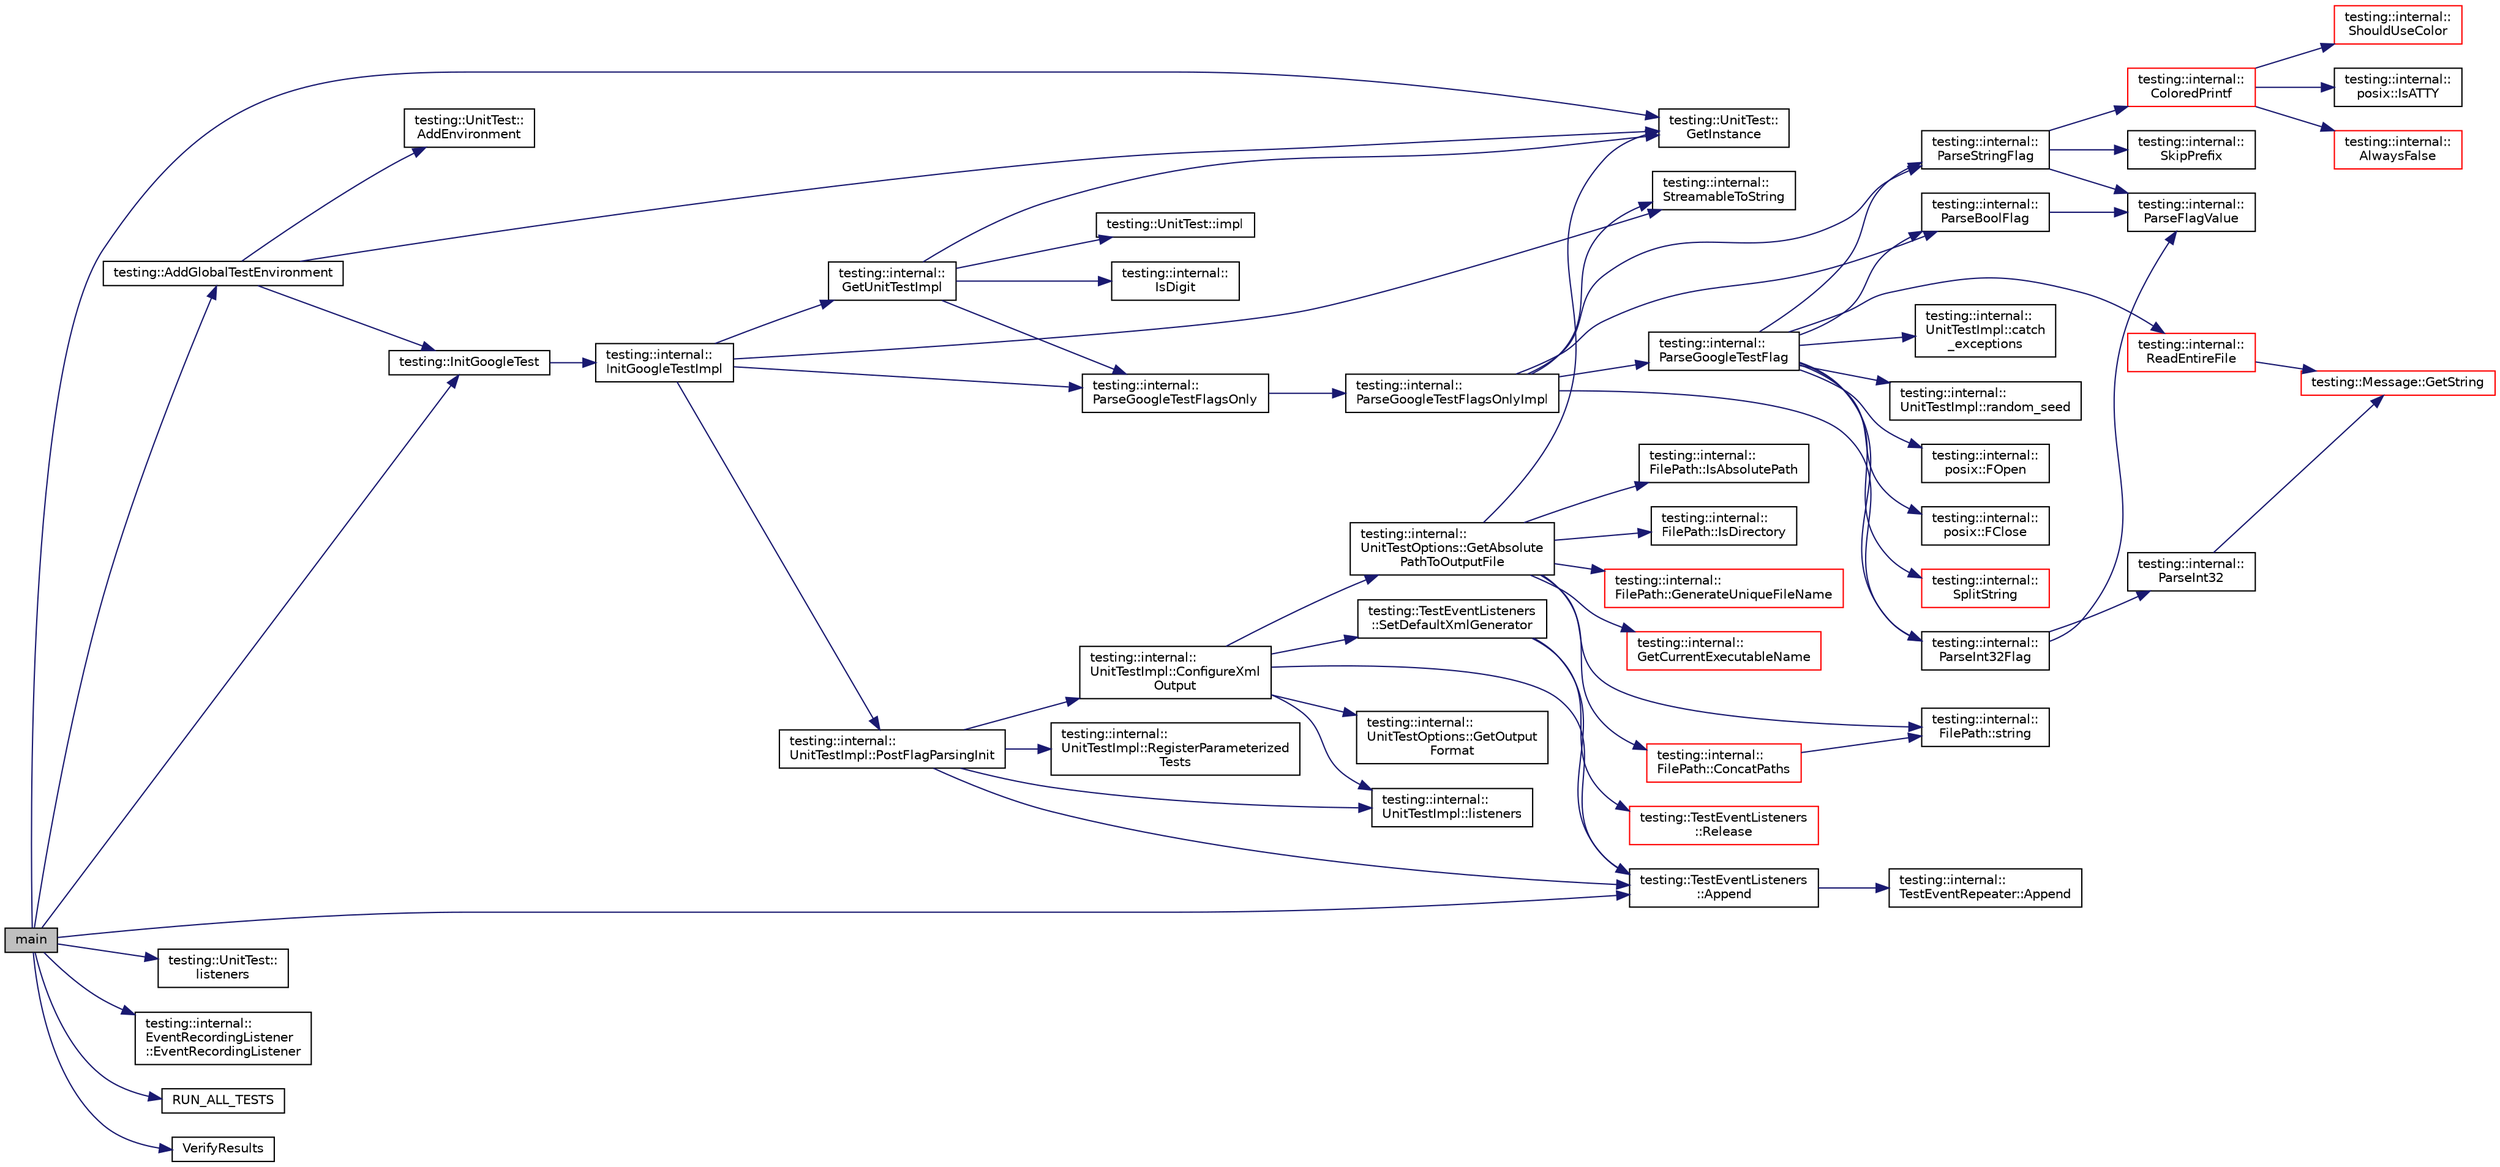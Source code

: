 digraph "main"
{
  edge [fontname="Helvetica",fontsize="10",labelfontname="Helvetica",labelfontsize="10"];
  node [fontname="Helvetica",fontsize="10",shape=record];
  rankdir="LR";
  Node0 [label="main",height=0.2,width=0.4,color="black", fillcolor="grey75", style="filled", fontcolor="black"];
  Node0 -> Node1 [color="midnightblue",fontsize="10",style="solid",fontname="Helvetica"];
  Node1 [label="testing::InitGoogleTest",height=0.2,width=0.4,color="black", fillcolor="white", style="filled",URL="$d0/d75/namespacetesting.html#afd726ae08c9bd16dc52f78c822d9946b"];
  Node1 -> Node2 [color="midnightblue",fontsize="10",style="solid",fontname="Helvetica"];
  Node2 [label="testing::internal::\lInitGoogleTestImpl",height=0.2,width=0.4,color="black", fillcolor="white", style="filled",URL="$d0/da7/namespacetesting_1_1internal.html#ac3c6fa93391768aa91c6238b31aaeeb5"];
  Node2 -> Node3 [color="midnightblue",fontsize="10",style="solid",fontname="Helvetica"];
  Node3 [label="testing::internal::\lStreamableToString",height=0.2,width=0.4,color="black", fillcolor="white", style="filled",URL="$d0/da7/namespacetesting_1_1internal.html#aad4beed95d0846e6ffc5da0978ef3bb9"];
  Node2 -> Node4 [color="midnightblue",fontsize="10",style="solid",fontname="Helvetica"];
  Node4 [label="testing::internal::\lParseGoogleTestFlagsOnly",height=0.2,width=0.4,color="black", fillcolor="white", style="filled",URL="$d0/da7/namespacetesting_1_1internal.html#a472880afbcc592a41e3d623e2dec8412"];
  Node4 -> Node5 [color="midnightblue",fontsize="10",style="solid",fontname="Helvetica"];
  Node5 [label="testing::internal::\lParseGoogleTestFlagsOnlyImpl",height=0.2,width=0.4,color="black", fillcolor="white", style="filled",URL="$d0/da7/namespacetesting_1_1internal.html#ae4c46ce8c3d016848fff52cc5133f2ac"];
  Node5 -> Node3 [color="midnightblue",fontsize="10",style="solid",fontname="Helvetica"];
  Node5 -> Node6 [color="midnightblue",fontsize="10",style="solid",fontname="Helvetica"];
  Node6 [label="testing::internal::\lParseBoolFlag",height=0.2,width=0.4,color="black", fillcolor="white", style="filled",URL="$d0/da7/namespacetesting_1_1internal.html#ada3b98e7cfe93f4ba2053c470d9e3e51"];
  Node6 -> Node7 [color="midnightblue",fontsize="10",style="solid",fontname="Helvetica"];
  Node7 [label="testing::internal::\lParseFlagValue",height=0.2,width=0.4,color="black", fillcolor="white", style="filled",URL="$d0/da7/namespacetesting_1_1internal.html#a8bfd56af5e4a89bfb76f7e1723e41b03"];
  Node5 -> Node8 [color="midnightblue",fontsize="10",style="solid",fontname="Helvetica"];
  Node8 [label="testing::internal::\lParseInt32Flag",height=0.2,width=0.4,color="black", fillcolor="white", style="filled",URL="$d0/da7/namespacetesting_1_1internal.html#ae3449e173767750b613114ceac6d916a"];
  Node8 -> Node7 [color="midnightblue",fontsize="10",style="solid",fontname="Helvetica"];
  Node8 -> Node9 [color="midnightblue",fontsize="10",style="solid",fontname="Helvetica"];
  Node9 [label="testing::internal::\lParseInt32",height=0.2,width=0.4,color="black", fillcolor="white", style="filled",URL="$d0/da7/namespacetesting_1_1internal.html#ac06fc81336a3d80755f4020d34321766"];
  Node9 -> Node10 [color="midnightblue",fontsize="10",style="solid",fontname="Helvetica"];
  Node10 [label="testing::Message::GetString",height=0.2,width=0.4,color="red", fillcolor="white", style="filled",URL="$d2/da9/classtesting_1_1_message.html#a2cdc4df62bdcc9df37651a1cf527704e"];
  Node5 -> Node13 [color="midnightblue",fontsize="10",style="solid",fontname="Helvetica"];
  Node13 [label="testing::internal::\lParseStringFlag",height=0.2,width=0.4,color="black", fillcolor="white", style="filled",URL="$d0/da7/namespacetesting_1_1internal.html#aa4ce312efaaf7a97aac2303173afe021"];
  Node13 -> Node7 [color="midnightblue",fontsize="10",style="solid",fontname="Helvetica"];
  Node13 -> Node14 [color="midnightblue",fontsize="10",style="solid",fontname="Helvetica"];
  Node14 [label="testing::internal::\lSkipPrefix",height=0.2,width=0.4,color="black", fillcolor="white", style="filled",URL="$d0/da7/namespacetesting_1_1internal.html#a244d9a3765727306b597b8992ab84036"];
  Node13 -> Node15 [color="midnightblue",fontsize="10",style="solid",fontname="Helvetica"];
  Node15 [label="testing::internal::\lColoredPrintf",height=0.2,width=0.4,color="red", fillcolor="white", style="filled",URL="$d0/da7/namespacetesting_1_1internal.html#adef3055706176001364e54eb73a87e31"];
  Node15 -> Node16 [color="midnightblue",fontsize="10",style="solid",fontname="Helvetica"];
  Node16 [label="testing::internal::\lAlwaysFalse",height=0.2,width=0.4,color="red", fillcolor="white", style="filled",URL="$d0/da7/namespacetesting_1_1internal.html#a4b24c851ab13569b1b15b3d259b60d2e"];
  Node15 -> Node19 [color="midnightblue",fontsize="10",style="solid",fontname="Helvetica"];
  Node19 [label="testing::internal::\lShouldUseColor",height=0.2,width=0.4,color="red", fillcolor="white", style="filled",URL="$d0/da7/namespacetesting_1_1internal.html#ac1db1b4603967a6c4404f31cbbac31a6"];
  Node15 -> Node24 [color="midnightblue",fontsize="10",style="solid",fontname="Helvetica"];
  Node24 [label="testing::internal::\lposix::IsATTY",height=0.2,width=0.4,color="black", fillcolor="white", style="filled",URL="$d0/d81/namespacetesting_1_1internal_1_1posix.html#a16ebe936b3a8ea462a94191635aedc27"];
  Node5 -> Node27 [color="midnightblue",fontsize="10",style="solid",fontname="Helvetica"];
  Node27 [label="testing::internal::\lParseGoogleTestFlag",height=0.2,width=0.4,color="black", fillcolor="white", style="filled",URL="$d0/da7/namespacetesting_1_1internal.html#afccff08aa2b1ede0dd32c1364a5dee42"];
  Node27 -> Node6 [color="midnightblue",fontsize="10",style="solid",fontname="Helvetica"];
  Node27 -> Node28 [color="midnightblue",fontsize="10",style="solid",fontname="Helvetica"];
  Node28 [label="testing::internal::\lUnitTestImpl::catch\l_exceptions",height=0.2,width=0.4,color="black", fillcolor="white", style="filled",URL="$d7/dda/classtesting_1_1internal_1_1_unit_test_impl.html#aa311b980783a9cfb547831f7b19e3f3a"];
  Node27 -> Node13 [color="midnightblue",fontsize="10",style="solid",fontname="Helvetica"];
  Node27 -> Node8 [color="midnightblue",fontsize="10",style="solid",fontname="Helvetica"];
  Node27 -> Node29 [color="midnightblue",fontsize="10",style="solid",fontname="Helvetica"];
  Node29 [label="testing::internal::\lUnitTestImpl::random_seed",height=0.2,width=0.4,color="black", fillcolor="white", style="filled",URL="$d7/dda/classtesting_1_1internal_1_1_unit_test_impl.html#a625b9fb6d17b008c44fc902255e6343c"];
  Node27 -> Node30 [color="midnightblue",fontsize="10",style="solid",fontname="Helvetica"];
  Node30 [label="testing::internal::\lposix::FOpen",height=0.2,width=0.4,color="black", fillcolor="white", style="filled",URL="$d0/d81/namespacetesting_1_1internal_1_1posix.html#a4042201dcc4932641d484e7ddf94de7d"];
  Node27 -> Node31 [color="midnightblue",fontsize="10",style="solid",fontname="Helvetica"];
  Node31 [label="testing::internal::\lReadEntireFile",height=0.2,width=0.4,color="red", fillcolor="white", style="filled",URL="$d0/da7/namespacetesting_1_1internal.html#a2cc0be60c54a8701423fe5297e1349ee"];
  Node31 -> Node10 [color="midnightblue",fontsize="10",style="solid",fontname="Helvetica"];
  Node27 -> Node35 [color="midnightblue",fontsize="10",style="solid",fontname="Helvetica"];
  Node35 [label="testing::internal::\lposix::FClose",height=0.2,width=0.4,color="black", fillcolor="white", style="filled",URL="$d0/d81/namespacetesting_1_1internal_1_1posix.html#af4beeaaa8d62916d5e3b644a1ddfbd6b"];
  Node27 -> Node36 [color="midnightblue",fontsize="10",style="solid",fontname="Helvetica"];
  Node36 [label="testing::internal::\lSplitString",height=0.2,width=0.4,color="red", fillcolor="white", style="filled",URL="$d0/da7/namespacetesting_1_1internal.html#a8eb8eddf760375a490e007b20777ec56"];
  Node2 -> Node37 [color="midnightblue",fontsize="10",style="solid",fontname="Helvetica"];
  Node37 [label="testing::internal::\lGetUnitTestImpl",height=0.2,width=0.4,color="black", fillcolor="white", style="filled",URL="$d0/da7/namespacetesting_1_1internal.html#a9bd0caf5d16512de38b39599c13ee634"];
  Node37 -> Node38 [color="midnightblue",fontsize="10",style="solid",fontname="Helvetica"];
  Node38 [label="testing::UnitTest::\lGetInstance",height=0.2,width=0.4,color="black", fillcolor="white", style="filled",URL="$d7/d47/classtesting_1_1_unit_test.html#a24192400b70b3b946746954e9574fb8e"];
  Node37 -> Node39 [color="midnightblue",fontsize="10",style="solid",fontname="Helvetica"];
  Node39 [label="testing::UnitTest::impl",height=0.2,width=0.4,color="black", fillcolor="white", style="filled",URL="$d7/d47/classtesting_1_1_unit_test.html#a4df5d11a58affb337d7fa62eaa07690e"];
  Node37 -> Node4 [color="midnightblue",fontsize="10",style="solid",fontname="Helvetica"];
  Node37 -> Node40 [color="midnightblue",fontsize="10",style="solid",fontname="Helvetica"];
  Node40 [label="testing::internal::\lIsDigit",height=0.2,width=0.4,color="black", fillcolor="white", style="filled",URL="$d0/da7/namespacetesting_1_1internal.html#a4bd96b7fa6486802d33ddc217af55a39"];
  Node2 -> Node41 [color="midnightblue",fontsize="10",style="solid",fontname="Helvetica"];
  Node41 [label="testing::internal::\lUnitTestImpl::PostFlagParsingInit",height=0.2,width=0.4,color="black", fillcolor="white", style="filled",URL="$d7/dda/classtesting_1_1internal_1_1_unit_test_impl.html#a772894193104b1b2516f16e6ff813168"];
  Node41 -> Node42 [color="midnightblue",fontsize="10",style="solid",fontname="Helvetica"];
  Node42 [label="testing::internal::\lUnitTestImpl::listeners",height=0.2,width=0.4,color="black", fillcolor="white", style="filled",URL="$d7/dda/classtesting_1_1internal_1_1_unit_test_impl.html#a67211f8475936f88d0e4d30f841c0da4"];
  Node41 -> Node43 [color="midnightblue",fontsize="10",style="solid",fontname="Helvetica"];
  Node43 [label="testing::TestEventListeners\l::Append",height=0.2,width=0.4,color="black", fillcolor="white", style="filled",URL="$df/dab/classtesting_1_1_test_event_listeners.html#a1207dce74d64c1c39ffa6105560536a0"];
  Node43 -> Node44 [color="midnightblue",fontsize="10",style="solid",fontname="Helvetica"];
  Node44 [label="testing::internal::\lTestEventRepeater::Append",height=0.2,width=0.4,color="black", fillcolor="white", style="filled",URL="$d2/d7d/classtesting_1_1internal_1_1_test_event_repeater.html#ad154ce021881721a5c46994316b14cb1"];
  Node41 -> Node45 [color="midnightblue",fontsize="10",style="solid",fontname="Helvetica"];
  Node45 [label="testing::internal::\lUnitTestImpl::RegisterParameterized\lTests",height=0.2,width=0.4,color="black", fillcolor="white", style="filled",URL="$d7/dda/classtesting_1_1internal_1_1_unit_test_impl.html#af84d2515f1a272a8783f00a3e8c0aff8"];
  Node41 -> Node46 [color="midnightblue",fontsize="10",style="solid",fontname="Helvetica"];
  Node46 [label="testing::internal::\lUnitTestImpl::ConfigureXml\lOutput",height=0.2,width=0.4,color="black", fillcolor="white", style="filled",URL="$d7/dda/classtesting_1_1internal_1_1_unit_test_impl.html#a21cd7b2928de03a55b5252f29dd5ae6d"];
  Node46 -> Node47 [color="midnightblue",fontsize="10",style="solid",fontname="Helvetica"];
  Node47 [label="testing::internal::\lUnitTestOptions::GetOutput\lFormat",height=0.2,width=0.4,color="black", fillcolor="white", style="filled",URL="$d9/df0/classtesting_1_1internal_1_1_unit_test_options.html#ae7413a21296d885c6924650b51ac4f6d"];
  Node46 -> Node42 [color="midnightblue",fontsize="10",style="solid",fontname="Helvetica"];
  Node46 -> Node48 [color="midnightblue",fontsize="10",style="solid",fontname="Helvetica"];
  Node48 [label="testing::TestEventListeners\l::SetDefaultXmlGenerator",height=0.2,width=0.4,color="black", fillcolor="white", style="filled",URL="$df/dab/classtesting_1_1_test_event_listeners.html#a36dbac47563ef8bb78cb467d11f5b4d9"];
  Node48 -> Node49 [color="midnightblue",fontsize="10",style="solid",fontname="Helvetica"];
  Node49 [label="testing::TestEventListeners\l::Release",height=0.2,width=0.4,color="red", fillcolor="white", style="filled",URL="$df/dab/classtesting_1_1_test_event_listeners.html#a038c9fa1975f84d6f3d25b52bc7bccdd"];
  Node48 -> Node43 [color="midnightblue",fontsize="10",style="solid",fontname="Helvetica"];
  Node46 -> Node51 [color="midnightblue",fontsize="10",style="solid",fontname="Helvetica"];
  Node51 [label="testing::internal::\lUnitTestOptions::GetAbsolute\lPathToOutputFile",height=0.2,width=0.4,color="black", fillcolor="white", style="filled",URL="$d9/df0/classtesting_1_1internal_1_1_unit_test_options.html#a993fb30ad66104158c8c0ac508daca3f"];
  Node51 -> Node52 [color="midnightblue",fontsize="10",style="solid",fontname="Helvetica"];
  Node52 [label="testing::internal::\lFilePath::ConcatPaths",height=0.2,width=0.4,color="red", fillcolor="white", style="filled",URL="$de/d14/classtesting_1_1internal_1_1_file_path.html#ac9d57987f60ac43f0c57b89e333e531e"];
  Node52 -> Node57 [color="midnightblue",fontsize="10",style="solid",fontname="Helvetica"];
  Node57 [label="testing::internal::\lFilePath::string",height=0.2,width=0.4,color="black", fillcolor="white", style="filled",URL="$de/d14/classtesting_1_1internal_1_1_file_path.html#ab1d58734f2e179264eb6353fea57361d"];
  Node51 -> Node38 [color="midnightblue",fontsize="10",style="solid",fontname="Helvetica"];
  Node51 -> Node57 [color="midnightblue",fontsize="10",style="solid",fontname="Helvetica"];
  Node51 -> Node58 [color="midnightblue",fontsize="10",style="solid",fontname="Helvetica"];
  Node58 [label="testing::internal::\lFilePath::IsAbsolutePath",height=0.2,width=0.4,color="black", fillcolor="white", style="filled",URL="$de/d14/classtesting_1_1internal_1_1_file_path.html#ae17e5581e7996021e598851fe947df9c"];
  Node51 -> Node55 [color="midnightblue",fontsize="10",style="solid",fontname="Helvetica"];
  Node55 [label="testing::internal::\lFilePath::IsDirectory",height=0.2,width=0.4,color="black", fillcolor="white", style="filled",URL="$de/d14/classtesting_1_1internal_1_1_file_path.html#a73fc042ad65e85bbecb956eb4603a6f2"];
  Node51 -> Node59 [color="midnightblue",fontsize="10",style="solid",fontname="Helvetica"];
  Node59 [label="testing::internal::\lFilePath::GenerateUniqueFileName",height=0.2,width=0.4,color="red", fillcolor="white", style="filled",URL="$de/d14/classtesting_1_1internal_1_1_file_path.html#a2280a77adb394cf80bb5f73fc292e8c8"];
  Node51 -> Node64 [color="midnightblue",fontsize="10",style="solid",fontname="Helvetica"];
  Node64 [label="testing::internal::\lGetCurrentExecutableName",height=0.2,width=0.4,color="red", fillcolor="white", style="filled",URL="$d0/da7/namespacetesting_1_1internal.html#a7a2bbf069f75bc99873976ad6fc356ad"];
  Node46 -> Node43 [color="midnightblue",fontsize="10",style="solid",fontname="Helvetica"];
  Node0 -> Node38 [color="midnightblue",fontsize="10",style="solid",fontname="Helvetica"];
  Node0 -> Node68 [color="midnightblue",fontsize="10",style="solid",fontname="Helvetica"];
  Node68 [label="testing::UnitTest::\llisteners",height=0.2,width=0.4,color="black", fillcolor="white", style="filled",URL="$d7/d47/classtesting_1_1_unit_test.html#aac10085cf7c0d1751306db10cdd953cb"];
  Node0 -> Node43 [color="midnightblue",fontsize="10",style="solid",fontname="Helvetica"];
  Node0 -> Node69 [color="midnightblue",fontsize="10",style="solid",fontname="Helvetica"];
  Node69 [label="testing::internal::\lEventRecordingListener\l::EventRecordingListener",height=0.2,width=0.4,color="black", fillcolor="white", style="filled",URL="$de/dc0/classtesting_1_1internal_1_1_event_recording_listener.html#a7b0254c15d6b8468e1441ee572fee707"];
  Node0 -> Node70 [color="midnightblue",fontsize="10",style="solid",fontname="Helvetica"];
  Node70 [label="testing::AddGlobalTestEnvironment",height=0.2,width=0.4,color="black", fillcolor="white", style="filled",URL="$d0/d75/namespacetesting.html#a460d7b998622e332392c1e00be3a60d5"];
  Node70 -> Node38 [color="midnightblue",fontsize="10",style="solid",fontname="Helvetica"];
  Node70 -> Node71 [color="midnightblue",fontsize="10",style="solid",fontname="Helvetica"];
  Node71 [label="testing::UnitTest::\lAddEnvironment",height=0.2,width=0.4,color="black", fillcolor="white", style="filled",URL="$d7/d47/classtesting_1_1_unit_test.html#a1eb8e999b8696889bf1c64b4f0161203"];
  Node70 -> Node1 [color="midnightblue",fontsize="10",style="solid",fontname="Helvetica"];
  Node0 -> Node72 [color="midnightblue",fontsize="10",style="solid",fontname="Helvetica"];
  Node72 [label="RUN_ALL_TESTS",height=0.2,width=0.4,color="black", fillcolor="white", style="filled",URL="$d8/d73/gtest_8h.html#a853a3792807489591d3d4a2f2ff9359f"];
  Node0 -> Node73 [color="midnightblue",fontsize="10",style="solid",fontname="Helvetica"];
  Node73 [label="VerifyResults",height=0.2,width=0.4,color="black", fillcolor="white", style="filled",URL="$de/d83/gtest-listener__test_8cc.html#ab9d583cd17d35925ad3d12f864d57fe9"];
}
